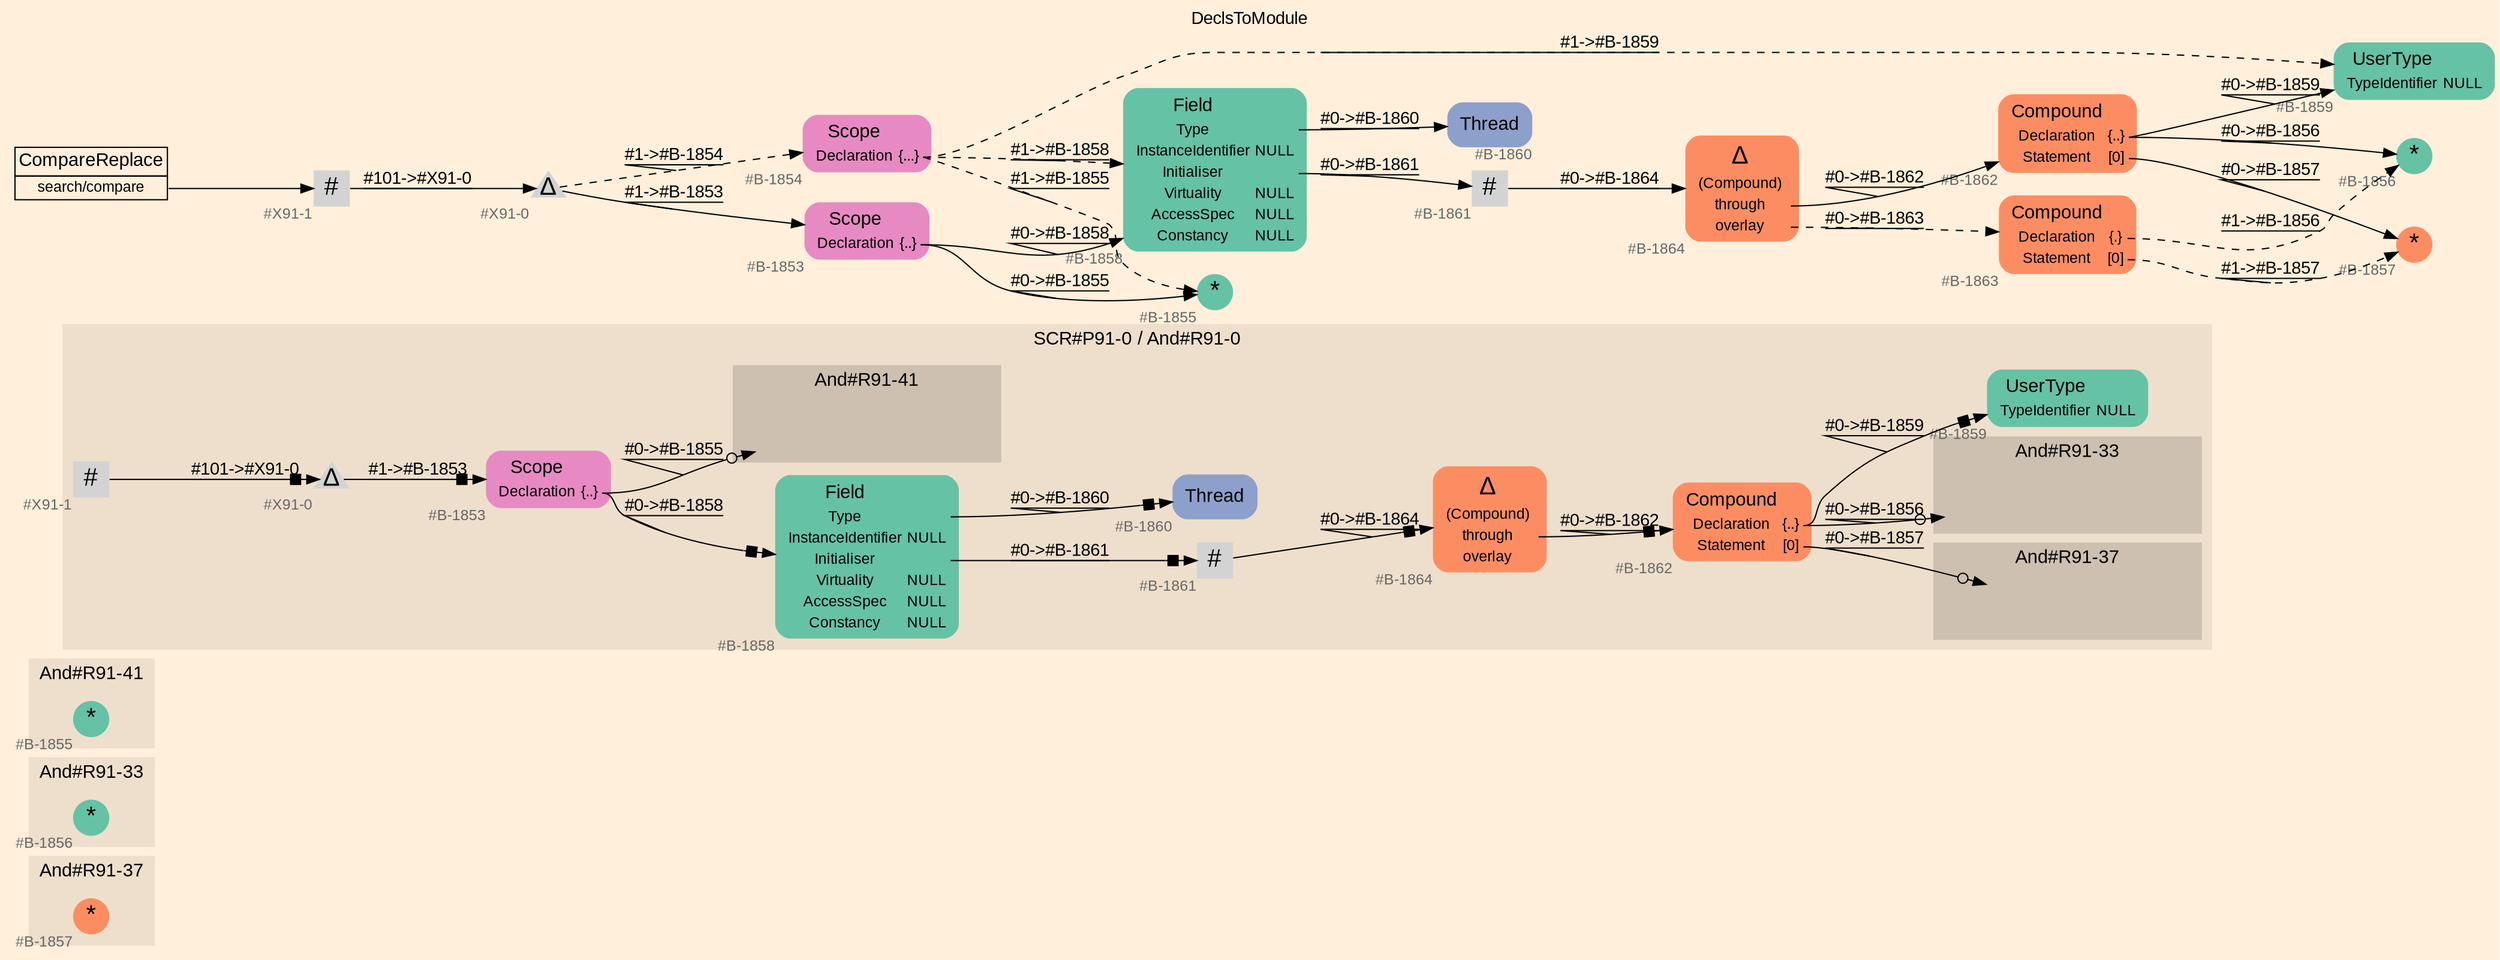 digraph "DeclsToModule" {
label = "DeclsToModule"
labelloc = t
graph [
    rankdir = "LR"
    ranksep = 0.3
    bgcolor = antiquewhite1
    color = black
    fontcolor = black
    fontname = "Arial"
];
node [
    fontname = "Arial"
];
edge [
    fontname = "Arial"
];

// -------------------- figure And#R91-37 --------------------
// -------- region And#R91-37 ----------
subgraph "clusterAnd#R91-37" {
    label = "And#R91-37"
    style = "filled"
    color = antiquewhite2
    fontsize = "15"
    // -------- block And#R91-37/#B-1857 ----------
    "And#R91-37/#B-1857" [
        fillcolor = "/set28/2"
        xlabel = "#B-1857"
        fontsize = "12"
        fontcolor = grey40
        shape = "circle"
        label = <<FONT COLOR="black" POINT-SIZE="20">*</FONT>>
        style = "filled"
        penwidth = 0.0
        fixedsize = true
        width = 0.4
        height = 0.4
    ];
    
}


// -------------------- figure And#R91-33 --------------------
// -------- region And#R91-33 ----------
subgraph "clusterAnd#R91-33" {
    label = "And#R91-33"
    style = "filled"
    color = antiquewhite2
    fontsize = "15"
    // -------- block And#R91-33/#B-1856 ----------
    "And#R91-33/#B-1856" [
        fillcolor = "/set28/1"
        xlabel = "#B-1856"
        fontsize = "12"
        fontcolor = grey40
        shape = "circle"
        label = <<FONT COLOR="black" POINT-SIZE="20">*</FONT>>
        style = "filled"
        penwidth = 0.0
        fixedsize = true
        width = 0.4
        height = 0.4
    ];
    
}


// -------------------- figure And#R91-41 --------------------
// -------- region And#R91-41 ----------
subgraph "clusterAnd#R91-41" {
    label = "And#R91-41"
    style = "filled"
    color = antiquewhite2
    fontsize = "15"
    // -------- block And#R91-41/#B-1855 ----------
    "And#R91-41/#B-1855" [
        fillcolor = "/set28/1"
        xlabel = "#B-1855"
        fontsize = "12"
        fontcolor = grey40
        shape = "circle"
        label = <<FONT COLOR="black" POINT-SIZE="20">*</FONT>>
        style = "filled"
        penwidth = 0.0
        fixedsize = true
        width = 0.4
        height = 0.4
    ];
    
}


// -------------------- figure And#R91-0 --------------------
// -------- region And#R91-0 ----------
subgraph "clusterAnd#R91-0" {
    label = "SCR#P91-0 / And#R91-0"
    style = "filled"
    color = antiquewhite2
    fontsize = "15"
    // -------- block And#R91-0/#B-1860 ----------
    "And#R91-0/#B-1860" [
        fillcolor = "/set28/3"
        xlabel = "#B-1860"
        fontsize = "12"
        fontcolor = grey40
        shape = "plaintext"
        label = <<TABLE BORDER="0" CELLBORDER="0" CELLSPACING="0">
         <TR><TD><FONT COLOR="black" POINT-SIZE="15">Thread</FONT></TD></TR>
        </TABLE>>
        style = "rounded,filled"
    ];
    
    // -------- block And#R91-0/#B-1853 ----------
    "And#R91-0/#B-1853" [
        fillcolor = "/set28/4"
        xlabel = "#B-1853"
        fontsize = "12"
        fontcolor = grey40
        shape = "plaintext"
        label = <<TABLE BORDER="0" CELLBORDER="0" CELLSPACING="0">
         <TR><TD><FONT COLOR="black" POINT-SIZE="15">Scope</FONT></TD></TR>
         <TR><TD><FONT COLOR="black" POINT-SIZE="12">Declaration</FONT></TD><TD PORT="port0"><FONT COLOR="black" POINT-SIZE="12">{..}</FONT></TD></TR>
        </TABLE>>
        style = "rounded,filled"
    ];
    
    // -------- block And#R91-0/#B-1858 ----------
    "And#R91-0/#B-1858" [
        fillcolor = "/set28/1"
        xlabel = "#B-1858"
        fontsize = "12"
        fontcolor = grey40
        shape = "plaintext"
        label = <<TABLE BORDER="0" CELLBORDER="0" CELLSPACING="0">
         <TR><TD><FONT COLOR="black" POINT-SIZE="15">Field</FONT></TD></TR>
         <TR><TD><FONT COLOR="black" POINT-SIZE="12">Type</FONT></TD><TD PORT="port0"></TD></TR>
         <TR><TD><FONT COLOR="black" POINT-SIZE="12">InstanceIdentifier</FONT></TD><TD PORT="port1"><FONT COLOR="black" POINT-SIZE="12">NULL</FONT></TD></TR>
         <TR><TD><FONT COLOR="black" POINT-SIZE="12">Initialiser</FONT></TD><TD PORT="port2"></TD></TR>
         <TR><TD><FONT COLOR="black" POINT-SIZE="12">Virtuality</FONT></TD><TD PORT="port3"><FONT COLOR="black" POINT-SIZE="12">NULL</FONT></TD></TR>
         <TR><TD><FONT COLOR="black" POINT-SIZE="12">AccessSpec</FONT></TD><TD PORT="port4"><FONT COLOR="black" POINT-SIZE="12">NULL</FONT></TD></TR>
         <TR><TD><FONT COLOR="black" POINT-SIZE="12">Constancy</FONT></TD><TD PORT="port5"><FONT COLOR="black" POINT-SIZE="12">NULL</FONT></TD></TR>
        </TABLE>>
        style = "rounded,filled"
    ];
    
    // -------- block And#R91-0/#B-1859 ----------
    "And#R91-0/#B-1859" [
        fillcolor = "/set28/1"
        xlabel = "#B-1859"
        fontsize = "12"
        fontcolor = grey40
        shape = "plaintext"
        label = <<TABLE BORDER="0" CELLBORDER="0" CELLSPACING="0">
         <TR><TD><FONT COLOR="black" POINT-SIZE="15">UserType</FONT></TD></TR>
         <TR><TD><FONT COLOR="black" POINT-SIZE="12">TypeIdentifier</FONT></TD><TD PORT="port0"><FONT COLOR="black" POINT-SIZE="12">NULL</FONT></TD></TR>
        </TABLE>>
        style = "rounded,filled"
    ];
    
    // -------- block And#R91-0/#B-1861 ----------
    "And#R91-0/#B-1861" [
        xlabel = "#B-1861"
        fontsize = "12"
        fontcolor = grey40
        shape = "square"
        label = <<FONT COLOR="black" POINT-SIZE="20">#</FONT>>
        style = "filled"
        penwidth = 0.0
        fixedsize = true
        width = 0.4
        height = 0.4
    ];
    
    // -------- block And#R91-0/#B-1862 ----------
    "And#R91-0/#B-1862" [
        fillcolor = "/set28/2"
        xlabel = "#B-1862"
        fontsize = "12"
        fontcolor = grey40
        shape = "plaintext"
        label = <<TABLE BORDER="0" CELLBORDER="0" CELLSPACING="0">
         <TR><TD><FONT COLOR="black" POINT-SIZE="15">Compound</FONT></TD></TR>
         <TR><TD><FONT COLOR="black" POINT-SIZE="12">Declaration</FONT></TD><TD PORT="port0"><FONT COLOR="black" POINT-SIZE="12">{..}</FONT></TD></TR>
         <TR><TD><FONT COLOR="black" POINT-SIZE="12">Statement</FONT></TD><TD PORT="port1"><FONT COLOR="black" POINT-SIZE="12">[0]</FONT></TD></TR>
        </TABLE>>
        style = "rounded,filled"
    ];
    
    // -------- block And#R91-0/#B-1864 ----------
    "And#R91-0/#B-1864" [
        fillcolor = "/set28/2"
        xlabel = "#B-1864"
        fontsize = "12"
        fontcolor = grey40
        shape = "plaintext"
        label = <<TABLE BORDER="0" CELLBORDER="0" CELLSPACING="0">
         <TR><TD><FONT COLOR="black" POINT-SIZE="20">Δ</FONT></TD></TR>
         <TR><TD><FONT COLOR="black" POINT-SIZE="12">(Compound)</FONT></TD><TD PORT="port0"></TD></TR>
         <TR><TD><FONT COLOR="black" POINT-SIZE="12">through</FONT></TD><TD PORT="port1"></TD></TR>
         <TR><TD><FONT COLOR="black" POINT-SIZE="12">overlay</FONT></TD><TD PORT="port2"></TD></TR>
        </TABLE>>
        style = "rounded,filled"
    ];
    
    // -------- block And#R91-0/#X91-0 ----------
    "And#R91-0/#X91-0" [
        xlabel = "#X91-0"
        fontsize = "12"
        fontcolor = grey40
        shape = "triangle"
        label = <<FONT COLOR="black" POINT-SIZE="20">Δ</FONT>>
        style = "filled"
        penwidth = 0.0
        fixedsize = true
        width = 0.4
        height = 0.4
    ];
    
    // -------- block And#R91-0/#X91-1 ----------
    "And#R91-0/#X91-1" [
        xlabel = "#X91-1"
        fontsize = "12"
        fontcolor = grey40
        shape = "square"
        label = <<FONT COLOR="black" POINT-SIZE="20">#</FONT>>
        style = "filled"
        penwidth = 0.0
        fixedsize = true
        width = 0.4
        height = 0.4
    ];
    
    // -------- region And#R91-0/And#R91-41 ----------
    subgraph "clusterAnd#R91-0/And#R91-41" {
        label = "And#R91-41"
        style = "filled"
        color = antiquewhite3
        fontsize = "15"
        // -------- block And#R91-0/And#R91-41/#B-1855 ----------
        "And#R91-0/And#R91-41/#B-1855" [
            fillcolor = "/set28/1"
            xlabel = "#B-1855"
            fontsize = "12"
            fontcolor = grey40
            shape = "none"
            style = "invisible"
        ];
        
    }
    
    // -------- region And#R91-0/And#R91-33 ----------
    subgraph "clusterAnd#R91-0/And#R91-33" {
        label = "And#R91-33"
        style = "filled"
        color = antiquewhite3
        fontsize = "15"
        // -------- block And#R91-0/And#R91-33/#B-1856 ----------
        "And#R91-0/And#R91-33/#B-1856" [
            fillcolor = "/set28/1"
            xlabel = "#B-1856"
            fontsize = "12"
            fontcolor = grey40
            shape = "none"
            style = "invisible"
        ];
        
    }
    
    // -------- region And#R91-0/And#R91-37 ----------
    subgraph "clusterAnd#R91-0/And#R91-37" {
        label = "And#R91-37"
        style = "filled"
        color = antiquewhite3
        fontsize = "15"
        // -------- block And#R91-0/And#R91-37/#B-1857 ----------
        "And#R91-0/And#R91-37/#B-1857" [
            fillcolor = "/set28/2"
            xlabel = "#B-1857"
            fontsize = "12"
            fontcolor = grey40
            shape = "none"
            style = "invisible"
        ];
        
    }
    
}

"And#R91-0/#B-1853":port0 -> "And#R91-0/And#R91-41/#B-1855" [
    arrowhead="normalnoneodot"
    label = "#0-&gt;#B-1855"
    decorate = true
    color = black
    fontcolor = black
];

"And#R91-0/#B-1853":port0 -> "And#R91-0/#B-1858" [
    arrowhead="normalnonebox"
    label = "#0-&gt;#B-1858"
    decorate = true
    color = black
    fontcolor = black
];

"And#R91-0/#B-1858":port0 -> "And#R91-0/#B-1860" [
    arrowhead="normalnonebox"
    label = "#0-&gt;#B-1860"
    decorate = true
    color = black
    fontcolor = black
];

"And#R91-0/#B-1858":port2 -> "And#R91-0/#B-1861" [
    arrowhead="normalnonebox"
    label = "#0-&gt;#B-1861"
    decorate = true
    color = black
    fontcolor = black
];

"And#R91-0/#B-1861" -> "And#R91-0/#B-1864" [
    arrowhead="normalnonebox"
    label = "#0-&gt;#B-1864"
    decorate = true
    color = black
    fontcolor = black
];

"And#R91-0/#B-1862":port0 -> "And#R91-0/And#R91-33/#B-1856" [
    arrowhead="normalnoneodot"
    label = "#0-&gt;#B-1856"
    decorate = true
    color = black
    fontcolor = black
];

"And#R91-0/#B-1862":port0 -> "And#R91-0/#B-1859" [
    arrowhead="normalnonebox"
    label = "#0-&gt;#B-1859"
    decorate = true
    color = black
    fontcolor = black
];

"And#R91-0/#B-1862":port1 -> "And#R91-0/And#R91-37/#B-1857" [
    arrowhead="normalnoneodot"
    label = "#0-&gt;#B-1857"
    decorate = true
    color = black
    fontcolor = black
];

"And#R91-0/#B-1864":port1 -> "And#R91-0/#B-1862" [
    arrowhead="normalnonebox"
    label = "#0-&gt;#B-1862"
    decorate = true
    color = black
    fontcolor = black
];

"And#R91-0/#X91-0" -> "And#R91-0/#B-1853" [
    arrowhead="normalnonebox"
    label = "#1-&gt;#B-1853"
    decorate = true
    color = black
    fontcolor = black
];

"And#R91-0/#X91-1" -> "And#R91-0/#X91-0" [
    arrowhead="normalnonebox"
    label = "#101-&gt;#X91-0"
    decorate = true
    color = black
    fontcolor = black
];


// -------------------- transformation figure --------------------
// -------- block CR#X91-2 ----------
"CR#X91-2" [
    fillcolor = antiquewhite1
    fontsize = "12"
    fontcolor = grey40
    shape = "plaintext"
    label = <<TABLE BORDER="0" CELLBORDER="1" CELLSPACING="0">
     <TR><TD><FONT COLOR="black" POINT-SIZE="15">CompareReplace</FONT></TD></TR>
     <TR><TD PORT="port0"><FONT COLOR="black" POINT-SIZE="12">search/compare</FONT></TD></TR>
    </TABLE>>
    style = "filled"
    color = black
];

// -------- block #X91-1 ----------
"#X91-1" [
    xlabel = "#X91-1"
    fontsize = "12"
    fontcolor = grey40
    shape = "square"
    label = <<FONT COLOR="black" POINT-SIZE="20">#</FONT>>
    style = "filled"
    penwidth = 0.0
    fixedsize = true
    width = 0.4
    height = 0.4
];

// -------- block #X91-0 ----------
"#X91-0" [
    xlabel = "#X91-0"
    fontsize = "12"
    fontcolor = grey40
    shape = "triangle"
    label = <<FONT COLOR="black" POINT-SIZE="20">Δ</FONT>>
    style = "filled"
    penwidth = 0.0
    fixedsize = true
    width = 0.4
    height = 0.4
];

// -------- block #B-1853 ----------
"#B-1853" [
    fillcolor = "/set28/4"
    xlabel = "#B-1853"
    fontsize = "12"
    fontcolor = grey40
    shape = "plaintext"
    label = <<TABLE BORDER="0" CELLBORDER="0" CELLSPACING="0">
     <TR><TD><FONT COLOR="black" POINT-SIZE="15">Scope</FONT></TD></TR>
     <TR><TD><FONT COLOR="black" POINT-SIZE="12">Declaration</FONT></TD><TD PORT="port0"><FONT COLOR="black" POINT-SIZE="12">{..}</FONT></TD></TR>
    </TABLE>>
    style = "rounded,filled"
];

// -------- block #B-1855 ----------
"#B-1855" [
    fillcolor = "/set28/1"
    xlabel = "#B-1855"
    fontsize = "12"
    fontcolor = grey40
    shape = "circle"
    label = <<FONT COLOR="black" POINT-SIZE="20">*</FONT>>
    style = "filled"
    penwidth = 0.0
    fixedsize = true
    width = 0.4
    height = 0.4
];

// -------- block #B-1858 ----------
"#B-1858" [
    fillcolor = "/set28/1"
    xlabel = "#B-1858"
    fontsize = "12"
    fontcolor = grey40
    shape = "plaintext"
    label = <<TABLE BORDER="0" CELLBORDER="0" CELLSPACING="0">
     <TR><TD><FONT COLOR="black" POINT-SIZE="15">Field</FONT></TD></TR>
     <TR><TD><FONT COLOR="black" POINT-SIZE="12">Type</FONT></TD><TD PORT="port0"></TD></TR>
     <TR><TD><FONT COLOR="black" POINT-SIZE="12">InstanceIdentifier</FONT></TD><TD PORT="port1"><FONT COLOR="black" POINT-SIZE="12">NULL</FONT></TD></TR>
     <TR><TD><FONT COLOR="black" POINT-SIZE="12">Initialiser</FONT></TD><TD PORT="port2"></TD></TR>
     <TR><TD><FONT COLOR="black" POINT-SIZE="12">Virtuality</FONT></TD><TD PORT="port3"><FONT COLOR="black" POINT-SIZE="12">NULL</FONT></TD></TR>
     <TR><TD><FONT COLOR="black" POINT-SIZE="12">AccessSpec</FONT></TD><TD PORT="port4"><FONT COLOR="black" POINT-SIZE="12">NULL</FONT></TD></TR>
     <TR><TD><FONT COLOR="black" POINT-SIZE="12">Constancy</FONT></TD><TD PORT="port5"><FONT COLOR="black" POINT-SIZE="12">NULL</FONT></TD></TR>
    </TABLE>>
    style = "rounded,filled"
];

// -------- block #B-1860 ----------
"#B-1860" [
    fillcolor = "/set28/3"
    xlabel = "#B-1860"
    fontsize = "12"
    fontcolor = grey40
    shape = "plaintext"
    label = <<TABLE BORDER="0" CELLBORDER="0" CELLSPACING="0">
     <TR><TD><FONT COLOR="black" POINT-SIZE="15">Thread</FONT></TD></TR>
    </TABLE>>
    style = "rounded,filled"
];

// -------- block #B-1861 ----------
"#B-1861" [
    xlabel = "#B-1861"
    fontsize = "12"
    fontcolor = grey40
    shape = "square"
    label = <<FONT COLOR="black" POINT-SIZE="20">#</FONT>>
    style = "filled"
    penwidth = 0.0
    fixedsize = true
    width = 0.4
    height = 0.4
];

// -------- block #B-1864 ----------
"#B-1864" [
    fillcolor = "/set28/2"
    xlabel = "#B-1864"
    fontsize = "12"
    fontcolor = grey40
    shape = "plaintext"
    label = <<TABLE BORDER="0" CELLBORDER="0" CELLSPACING="0">
     <TR><TD><FONT COLOR="black" POINT-SIZE="20">Δ</FONT></TD></TR>
     <TR><TD><FONT COLOR="black" POINT-SIZE="12">(Compound)</FONT></TD><TD PORT="port0"></TD></TR>
     <TR><TD><FONT COLOR="black" POINT-SIZE="12">through</FONT></TD><TD PORT="port1"></TD></TR>
     <TR><TD><FONT COLOR="black" POINT-SIZE="12">overlay</FONT></TD><TD PORT="port2"></TD></TR>
    </TABLE>>
    style = "rounded,filled"
];

// -------- block #B-1862 ----------
"#B-1862" [
    fillcolor = "/set28/2"
    xlabel = "#B-1862"
    fontsize = "12"
    fontcolor = grey40
    shape = "plaintext"
    label = <<TABLE BORDER="0" CELLBORDER="0" CELLSPACING="0">
     <TR><TD><FONT COLOR="black" POINT-SIZE="15">Compound</FONT></TD></TR>
     <TR><TD><FONT COLOR="black" POINT-SIZE="12">Declaration</FONT></TD><TD PORT="port0"><FONT COLOR="black" POINT-SIZE="12">{..}</FONT></TD></TR>
     <TR><TD><FONT COLOR="black" POINT-SIZE="12">Statement</FONT></TD><TD PORT="port1"><FONT COLOR="black" POINT-SIZE="12">[0]</FONT></TD></TR>
    </TABLE>>
    style = "rounded,filled"
];

// -------- block #B-1856 ----------
"#B-1856" [
    fillcolor = "/set28/1"
    xlabel = "#B-1856"
    fontsize = "12"
    fontcolor = grey40
    shape = "circle"
    label = <<FONT COLOR="black" POINT-SIZE="20">*</FONT>>
    style = "filled"
    penwidth = 0.0
    fixedsize = true
    width = 0.4
    height = 0.4
];

// -------- block #B-1859 ----------
"#B-1859" [
    fillcolor = "/set28/1"
    xlabel = "#B-1859"
    fontsize = "12"
    fontcolor = grey40
    shape = "plaintext"
    label = <<TABLE BORDER="0" CELLBORDER="0" CELLSPACING="0">
     <TR><TD><FONT COLOR="black" POINT-SIZE="15">UserType</FONT></TD></TR>
     <TR><TD><FONT COLOR="black" POINT-SIZE="12">TypeIdentifier</FONT></TD><TD PORT="port0"><FONT COLOR="black" POINT-SIZE="12">NULL</FONT></TD></TR>
    </TABLE>>
    style = "rounded,filled"
];

// -------- block #B-1857 ----------
"#B-1857" [
    fillcolor = "/set28/2"
    xlabel = "#B-1857"
    fontsize = "12"
    fontcolor = grey40
    shape = "circle"
    label = <<FONT COLOR="black" POINT-SIZE="20">*</FONT>>
    style = "filled"
    penwidth = 0.0
    fixedsize = true
    width = 0.4
    height = 0.4
];

// -------- block #B-1863 ----------
"#B-1863" [
    fillcolor = "/set28/2"
    xlabel = "#B-1863"
    fontsize = "12"
    fontcolor = grey40
    shape = "plaintext"
    label = <<TABLE BORDER="0" CELLBORDER="0" CELLSPACING="0">
     <TR><TD><FONT COLOR="black" POINT-SIZE="15">Compound</FONT></TD></TR>
     <TR><TD><FONT COLOR="black" POINT-SIZE="12">Declaration</FONT></TD><TD PORT="port0"><FONT COLOR="black" POINT-SIZE="12">{.}</FONT></TD></TR>
     <TR><TD><FONT COLOR="black" POINT-SIZE="12">Statement</FONT></TD><TD PORT="port1"><FONT COLOR="black" POINT-SIZE="12">[0]</FONT></TD></TR>
    </TABLE>>
    style = "rounded,filled"
];

// -------- block #B-1854 ----------
"#B-1854" [
    fillcolor = "/set28/4"
    xlabel = "#B-1854"
    fontsize = "12"
    fontcolor = grey40
    shape = "plaintext"
    label = <<TABLE BORDER="0" CELLBORDER="0" CELLSPACING="0">
     <TR><TD><FONT COLOR="black" POINT-SIZE="15">Scope</FONT></TD></TR>
     <TR><TD><FONT COLOR="black" POINT-SIZE="12">Declaration</FONT></TD><TD PORT="port0"><FONT COLOR="black" POINT-SIZE="12">{...}</FONT></TD></TR>
    </TABLE>>
    style = "rounded,filled"
];

"CR#X91-2":port0 -> "#X91-1" [
    label = ""
    decorate = true
    color = black
    fontcolor = black
];

"#X91-1" -> "#X91-0" [
    label = "#101-&gt;#X91-0"
    decorate = true
    color = black
    fontcolor = black
];

"#X91-0" -> "#B-1853" [
    label = "#1-&gt;#B-1853"
    decorate = true
    color = black
    fontcolor = black
];

"#X91-0" -> "#B-1854" [
    style="dashed"
    label = "#1-&gt;#B-1854"
    decorate = true
    color = black
    fontcolor = black
];

"#B-1853":port0 -> "#B-1855" [
    label = "#0-&gt;#B-1855"
    decorate = true
    color = black
    fontcolor = black
];

"#B-1853":port0 -> "#B-1858" [
    label = "#0-&gt;#B-1858"
    decorate = true
    color = black
    fontcolor = black
];

"#B-1858":port0 -> "#B-1860" [
    label = "#0-&gt;#B-1860"
    decorate = true
    color = black
    fontcolor = black
];

"#B-1858":port2 -> "#B-1861" [
    label = "#0-&gt;#B-1861"
    decorate = true
    color = black
    fontcolor = black
];

"#B-1861" -> "#B-1864" [
    label = "#0-&gt;#B-1864"
    decorate = true
    color = black
    fontcolor = black
];

"#B-1864":port1 -> "#B-1862" [
    label = "#0-&gt;#B-1862"
    decorate = true
    color = black
    fontcolor = black
];

"#B-1864":port2 -> "#B-1863" [
    style="dashed"
    label = "#0-&gt;#B-1863"
    decorate = true
    color = black
    fontcolor = black
];

"#B-1862":port0 -> "#B-1856" [
    label = "#0-&gt;#B-1856"
    decorate = true
    color = black
    fontcolor = black
];

"#B-1862":port0 -> "#B-1859" [
    label = "#0-&gt;#B-1859"
    decorate = true
    color = black
    fontcolor = black
];

"#B-1862":port1 -> "#B-1857" [
    label = "#0-&gt;#B-1857"
    decorate = true
    color = black
    fontcolor = black
];

"#B-1863":port0 -> "#B-1856" [
    style="dashed"
    label = "#1-&gt;#B-1856"
    decorate = true
    color = black
    fontcolor = black
];

"#B-1863":port1 -> "#B-1857" [
    style="dashed"
    label = "#1-&gt;#B-1857"
    decorate = true
    color = black
    fontcolor = black
];

"#B-1854":port0 -> "#B-1855" [
    style="dashed"
    label = "#1-&gt;#B-1855"
    decorate = true
    color = black
    fontcolor = black
];

"#B-1854":port0 -> "#B-1858" [
    style="dashed"
    label = "#1-&gt;#B-1858"
    decorate = true
    color = black
    fontcolor = black
];

"#B-1854":port0 -> "#B-1859" [
    style="dashed"
    label = "#1-&gt;#B-1859"
    decorate = true
    color = black
    fontcolor = black
];


}
